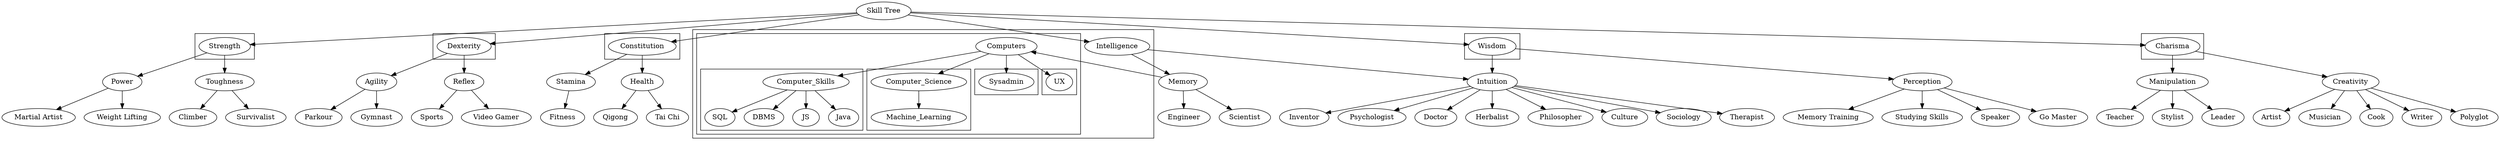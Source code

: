 digraph G {
	splines=line;
	"Skill Tree";
	subgraph cluster_0 {
		"Strength";
	}
	subgraph cluster_1 {
		"Dexterity";
	}
	subgraph cluster_2 {
		"Constitution";
	}
	subgraph cluster_3 {
		"Intelligence";
		subgraph cluster_10 {
			"Computers";
			subgraph cluster_101 {
				"Computer_Skills";
				"SQL";
				"DBMS";
				"JS";
				"Java";
			}
			subgraph cluster_102 {
				"Computer_Science";
				"Machine_Learning";
			}
			subgraph cluster_10 {
				"Sysadmin"
			}
			subgraph cluster_104 {
				"UX"
			}
		}
	}
	subgraph cluster_4 {
		"Wisdom";
	}
	subgraph cluster_5 {
		"Charisma";
	}

	"Skill Tree" -> "Strength";
		"Strength" -> "Power";
			"Power" -> "Martial Artist";
			"Power" -> "Weight Lifting";
		"Strength" -> "Toughness";
			"Toughness" -> "Climber";
			"Toughness" -> "Survivalist";
	"Skill Tree" -> "Dexterity";
		"Dexterity" -> "Agility";
			"Agility" -> "Parkour";
			"Agility" -> "Gymnast";
		"Dexterity" -> "Reflex";
			"Reflex" -> "Sports";
			"Reflex" -> "Video Gamer";
	"Skill Tree" -> "Constitution";
		"Constitution" -> "Stamina";
			"Stamina" -> "Fitness";
		"Constitution" -> "Health";
			"Health" -> "Qigong";
			"Health" -> "Tai Chi";
	"Skill Tree" -> "Intelligence";
		"Intelligence" -> "Memory";
			"Memory" -> "Computers";
				"Computers" -> "Computer_Skills";
					"Computer_Skills" -> "SQL";
					"Computer_Skills" -> "DBMS";
					"Computer_Skills" -> "JS";
					"Computer_Skills" -> "Java";
				"Computers" -> "Computer_Science";
					"Computer_Science" -> "Machine_Learning";
				"Computers" -> "Sysadmin";
				"Computers" -> "UX";
			"Memory" -> "Engineer";
			"Memory" -> "Scientist";
		"Intelligence" -> "Intuition";
			"Intuition" -> "Inventor";
			"Intuition" -> "Psychologist";
			"Intuition" -> "Doctor";
			"Intuition" -> "Herbalist";
	"Skill Tree" -> "Wisdom";
		"Wisdom" -> "Perception";
			"Perception" -> "Memory Training";
			"Perception" -> "Studying Skills";
			"Perception" -> "Speaker";
			"Perception" -> "Go Master";
		"Wisdom" -> "Intuition";
			"Intuition" -> "Philosopher";
			"Intuition" -> "Culture";
			"Intuition" -> "Sociology";
			"Intuition" -> "Therapist";
	"Skill Tree" -> "Charisma";
		"Charisma" -> "Manipulation";
			"Manipulation" -> "Teacher";
			"Manipulation" -> "Stylist";
			"Manipulation" -> "Leader";
		"Charisma" -> "Creativity";
			"Creativity" -> "Artist";
			"Creativity" -> "Musician";
			"Creativity" -> "Cook";
			"Creativity" -> "Writer";
			"Creativity" -> "Polyglot";
}

digraph G2 {
	"Strength"
		"Power"
		"Toughness"
	"Dexterity"
		"Agility"
		"Reflexes"
	"Constitution"
		"Stamina"
		"Health"
	"Intelligence"
		"Memory"
		"Intuition"
	"Wisdom"
		"Perception"
		"Wits"
	"Charisma"
		"Manipulation"
		"Creativity"
}